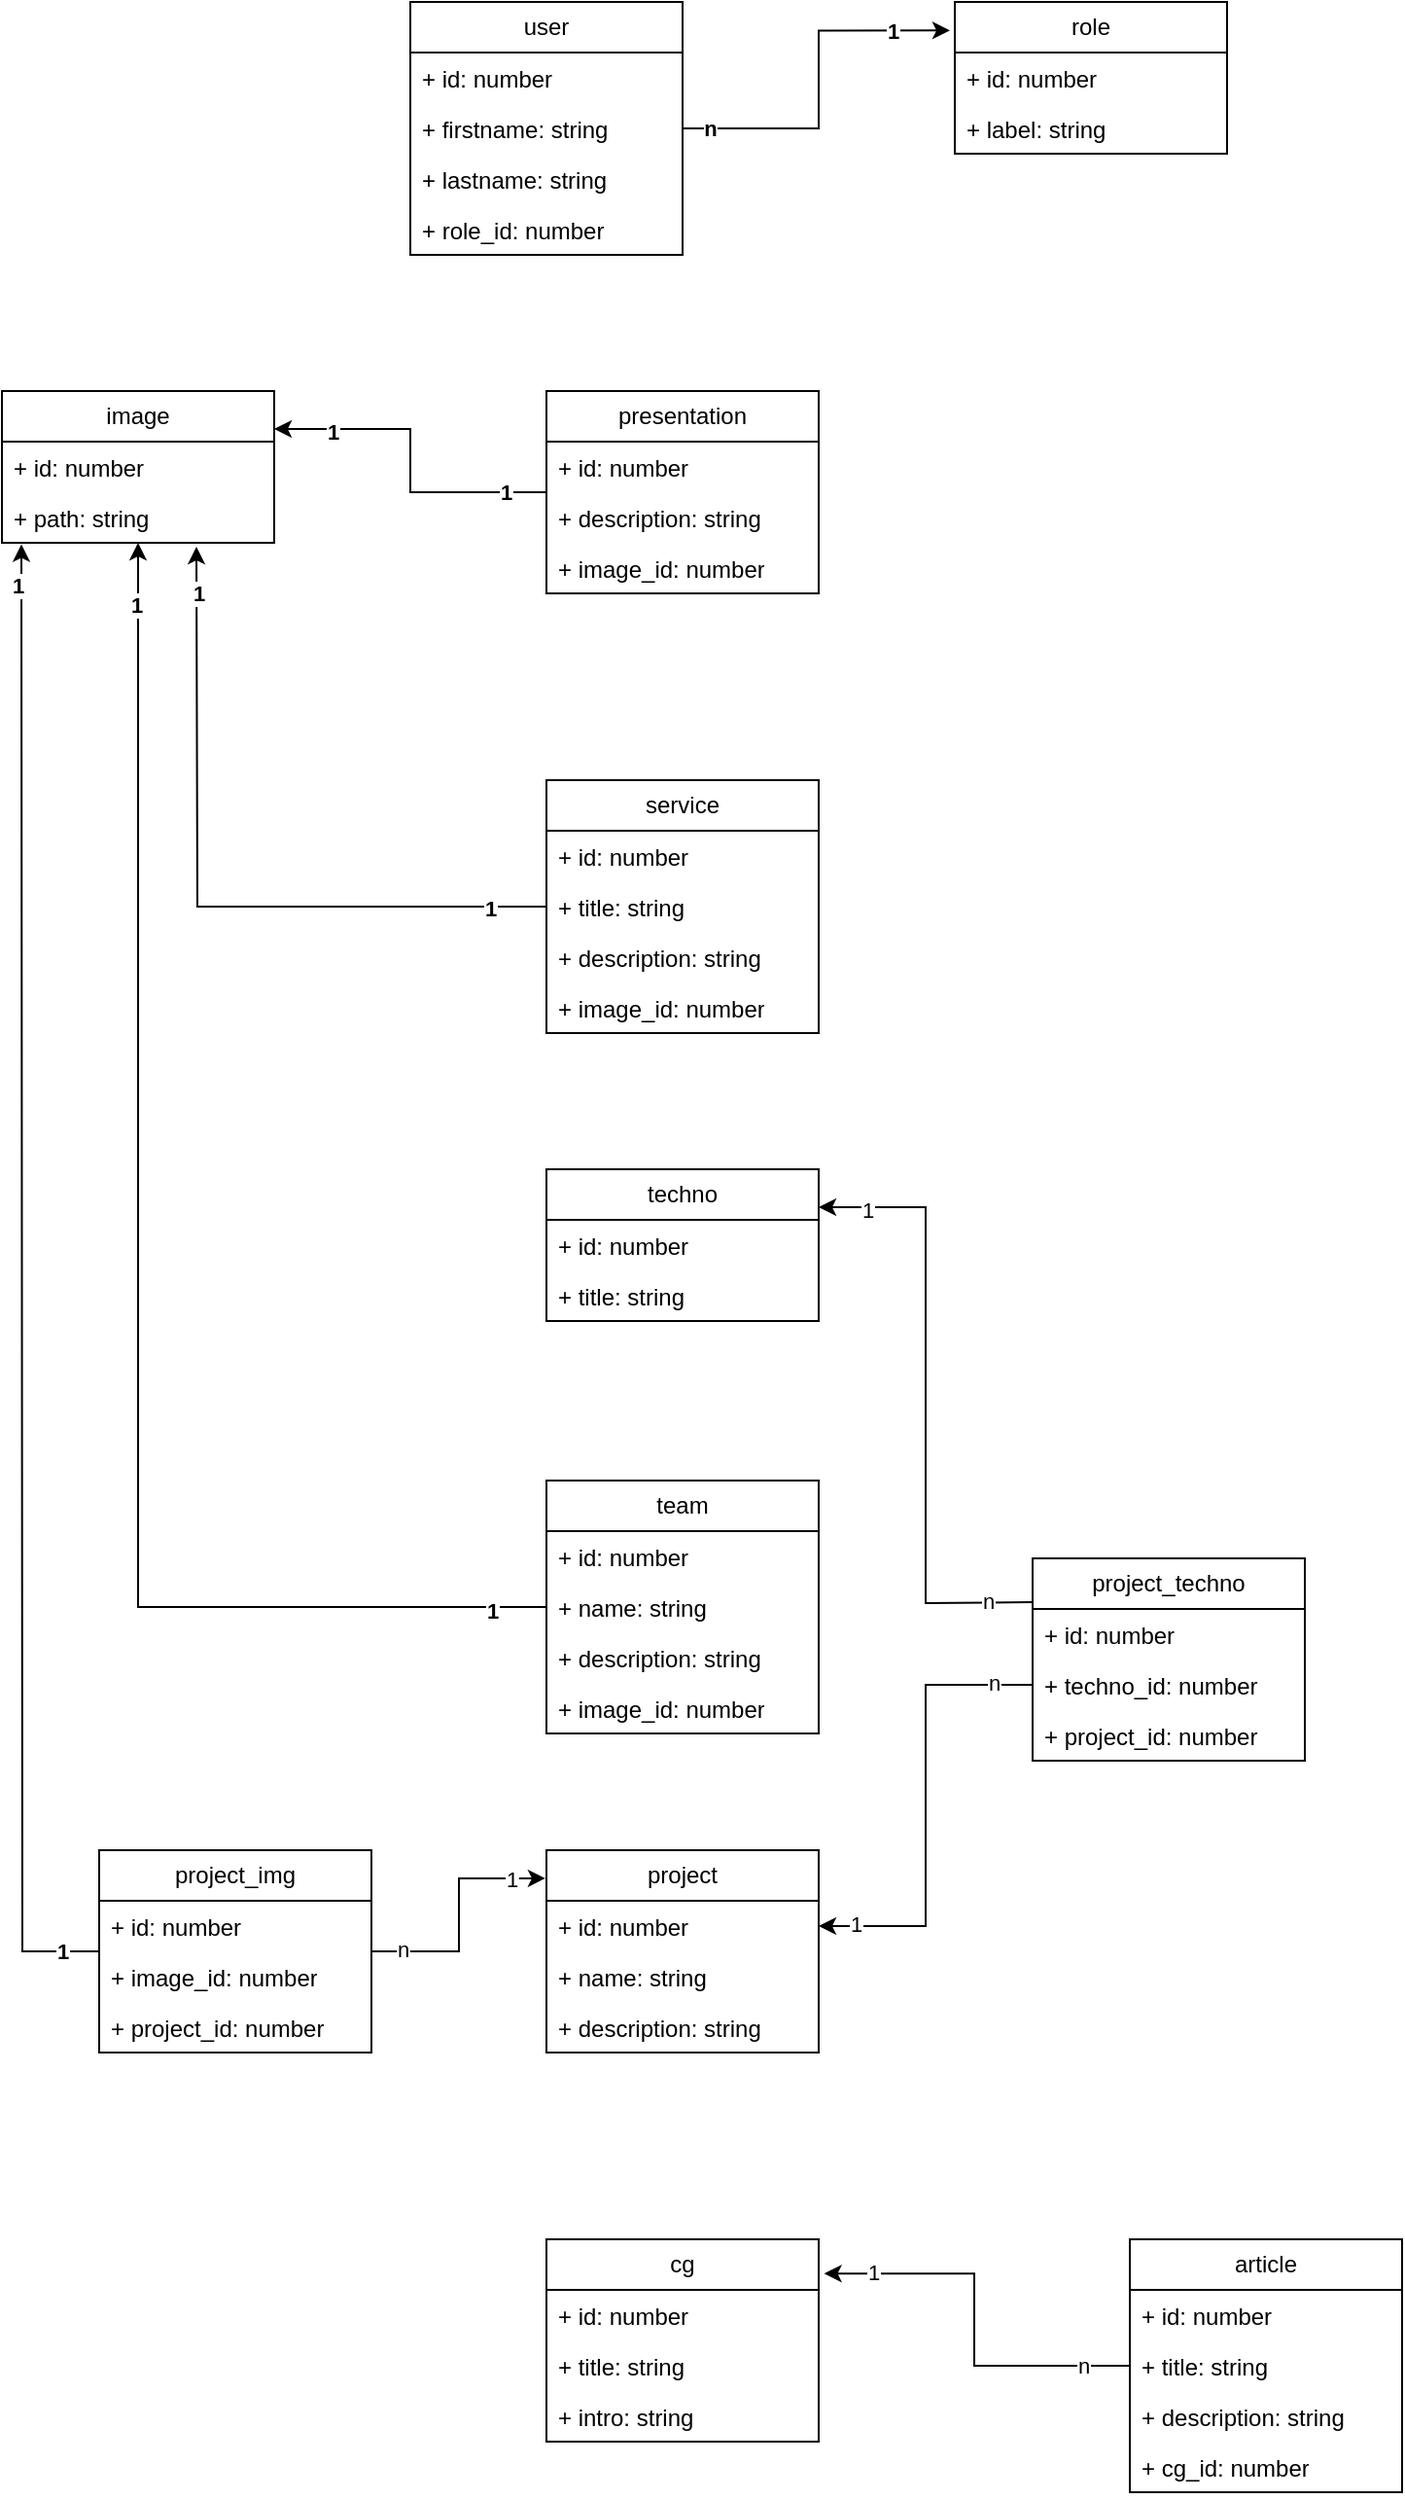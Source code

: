<mxfile version="24.7.16">
  <diagram name="Page-1" id="7S07ECWlCWGrzrBndx-p">
    <mxGraphModel dx="1656" dy="979" grid="1" gridSize="10" guides="1" tooltips="1" connect="1" arrows="1" fold="1" page="1" pageScale="1" pageWidth="827" pageHeight="1169" math="0" shadow="0">
      <root>
        <mxCell id="0" />
        <mxCell id="1" parent="0" />
        <mxCell id="TIK-cVEaMiPLoLTmqeKs-2" value="user" style="swimlane;fontStyle=0;childLayout=stackLayout;horizontal=1;startSize=26;fillColor=none;horizontalStack=0;resizeParent=1;resizeParentMax=0;resizeLast=0;collapsible=1;marginBottom=0;whiteSpace=wrap;html=1;" vertex="1" parent="1">
          <mxGeometry x="260" y="320" width="140" height="130" as="geometry" />
        </mxCell>
        <mxCell id="TIK-cVEaMiPLoLTmqeKs-3" value="+ id: number" style="text;strokeColor=none;fillColor=none;align=left;verticalAlign=top;spacingLeft=4;spacingRight=4;overflow=hidden;rotatable=0;points=[[0,0.5],[1,0.5]];portConstraint=eastwest;whiteSpace=wrap;html=1;" vertex="1" parent="TIK-cVEaMiPLoLTmqeKs-2">
          <mxGeometry y="26" width="140" height="26" as="geometry" />
        </mxCell>
        <mxCell id="TIK-cVEaMiPLoLTmqeKs-4" value="+ firstname: string" style="text;strokeColor=none;fillColor=none;align=left;verticalAlign=top;spacingLeft=4;spacingRight=4;overflow=hidden;rotatable=0;points=[[0,0.5],[1,0.5]];portConstraint=eastwest;whiteSpace=wrap;html=1;" vertex="1" parent="TIK-cVEaMiPLoLTmqeKs-2">
          <mxGeometry y="52" width="140" height="26" as="geometry" />
        </mxCell>
        <mxCell id="TIK-cVEaMiPLoLTmqeKs-5" value="+ lastname: string" style="text;strokeColor=none;fillColor=none;align=left;verticalAlign=top;spacingLeft=4;spacingRight=4;overflow=hidden;rotatable=0;points=[[0,0.5],[1,0.5]];portConstraint=eastwest;whiteSpace=wrap;html=1;" vertex="1" parent="TIK-cVEaMiPLoLTmqeKs-2">
          <mxGeometry y="78" width="140" height="26" as="geometry" />
        </mxCell>
        <mxCell id="TIK-cVEaMiPLoLTmqeKs-7" value="+ role_id: number" style="text;strokeColor=none;fillColor=none;align=left;verticalAlign=top;spacingLeft=4;spacingRight=4;overflow=hidden;rotatable=0;points=[[0,0.5],[1,0.5]];portConstraint=eastwest;whiteSpace=wrap;html=1;" vertex="1" parent="TIK-cVEaMiPLoLTmqeKs-2">
          <mxGeometry y="104" width="140" height="26" as="geometry" />
        </mxCell>
        <mxCell id="TIK-cVEaMiPLoLTmqeKs-9" value="role" style="swimlane;fontStyle=0;childLayout=stackLayout;horizontal=1;startSize=26;fillColor=none;horizontalStack=0;resizeParent=1;resizeParentMax=0;resizeLast=0;collapsible=1;marginBottom=0;whiteSpace=wrap;html=1;" vertex="1" parent="1">
          <mxGeometry x="540" y="320" width="140" height="78" as="geometry" />
        </mxCell>
        <mxCell id="TIK-cVEaMiPLoLTmqeKs-10" value="+ id: number" style="text;strokeColor=none;fillColor=none;align=left;verticalAlign=top;spacingLeft=4;spacingRight=4;overflow=hidden;rotatable=0;points=[[0,0.5],[1,0.5]];portConstraint=eastwest;whiteSpace=wrap;html=1;" vertex="1" parent="TIK-cVEaMiPLoLTmqeKs-9">
          <mxGeometry y="26" width="140" height="26" as="geometry" />
        </mxCell>
        <mxCell id="TIK-cVEaMiPLoLTmqeKs-11" value="+ label: string" style="text;strokeColor=none;fillColor=none;align=left;verticalAlign=top;spacingLeft=4;spacingRight=4;overflow=hidden;rotatable=0;points=[[0,0.5],[1,0.5]];portConstraint=eastwest;whiteSpace=wrap;html=1;" vertex="1" parent="TIK-cVEaMiPLoLTmqeKs-9">
          <mxGeometry y="52" width="140" height="26" as="geometry" />
        </mxCell>
        <mxCell id="TIK-cVEaMiPLoLTmqeKs-13" style="edgeStyle=orthogonalEdgeStyle;rounded=0;orthogonalLoop=1;jettySize=auto;html=1;entryX=-0.018;entryY=0.188;entryDx=0;entryDy=0;entryPerimeter=0;" edge="1" parent="1" source="TIK-cVEaMiPLoLTmqeKs-4" target="TIK-cVEaMiPLoLTmqeKs-9">
          <mxGeometry relative="1" as="geometry" />
        </mxCell>
        <mxCell id="TIK-cVEaMiPLoLTmqeKs-14" value="&lt;b style=&quot;background-color: rgb(255, 255, 255);&quot;&gt;n&lt;/b&gt;" style="edgeLabel;html=1;align=center;verticalAlign=middle;resizable=0;points=[];" vertex="1" connectable="0" parent="TIK-cVEaMiPLoLTmqeKs-13">
          <mxGeometry x="-0.857" relative="1" as="geometry">
            <mxPoint as="offset" />
          </mxGeometry>
        </mxCell>
        <mxCell id="TIK-cVEaMiPLoLTmqeKs-15" value="&lt;b&gt;1&lt;/b&gt;" style="edgeLabel;html=1;align=center;verticalAlign=middle;resizable=0;points=[];" vertex="1" connectable="0" parent="TIK-cVEaMiPLoLTmqeKs-13">
          <mxGeometry x="0.685" relative="1" as="geometry">
            <mxPoint as="offset" />
          </mxGeometry>
        </mxCell>
        <mxCell id="TIK-cVEaMiPLoLTmqeKs-16" value="image" style="swimlane;fontStyle=0;childLayout=stackLayout;horizontal=1;startSize=26;fillColor=none;horizontalStack=0;resizeParent=1;resizeParentMax=0;resizeLast=0;collapsible=1;marginBottom=0;whiteSpace=wrap;html=1;" vertex="1" parent="1">
          <mxGeometry x="50" y="520" width="140" height="78" as="geometry" />
        </mxCell>
        <mxCell id="TIK-cVEaMiPLoLTmqeKs-17" value="+ id: number" style="text;strokeColor=none;fillColor=none;align=left;verticalAlign=top;spacingLeft=4;spacingRight=4;overflow=hidden;rotatable=0;points=[[0,0.5],[1,0.5]];portConstraint=eastwest;whiteSpace=wrap;html=1;" vertex="1" parent="TIK-cVEaMiPLoLTmqeKs-16">
          <mxGeometry y="26" width="140" height="26" as="geometry" />
        </mxCell>
        <mxCell id="TIK-cVEaMiPLoLTmqeKs-18" value="+ path: string" style="text;strokeColor=none;fillColor=none;align=left;verticalAlign=top;spacingLeft=4;spacingRight=4;overflow=hidden;rotatable=0;points=[[0,0.5],[1,0.5]];portConstraint=eastwest;whiteSpace=wrap;html=1;" vertex="1" parent="TIK-cVEaMiPLoLTmqeKs-16">
          <mxGeometry y="52" width="140" height="26" as="geometry" />
        </mxCell>
        <mxCell id="TIK-cVEaMiPLoLTmqeKs-29" style="edgeStyle=orthogonalEdgeStyle;rounded=0;orthogonalLoop=1;jettySize=auto;html=1;entryX=1;entryY=0.25;entryDx=0;entryDy=0;" edge="1" parent="1" source="TIK-cVEaMiPLoLTmqeKs-20" target="TIK-cVEaMiPLoLTmqeKs-16">
          <mxGeometry relative="1" as="geometry" />
        </mxCell>
        <mxCell id="TIK-cVEaMiPLoLTmqeKs-30" value="&lt;b&gt;1&lt;/b&gt;" style="edgeLabel;html=1;align=center;verticalAlign=middle;resizable=0;points=[];" vertex="1" connectable="0" parent="TIK-cVEaMiPLoLTmqeKs-29">
          <mxGeometry x="-0.753" relative="1" as="geometry">
            <mxPoint as="offset" />
          </mxGeometry>
        </mxCell>
        <mxCell id="TIK-cVEaMiPLoLTmqeKs-31" value="&lt;b&gt;1&lt;/b&gt;" style="edgeLabel;html=1;align=center;verticalAlign=middle;resizable=0;points=[];" vertex="1" connectable="0" parent="TIK-cVEaMiPLoLTmqeKs-29">
          <mxGeometry x="0.65" y="1" relative="1" as="geometry">
            <mxPoint as="offset" />
          </mxGeometry>
        </mxCell>
        <mxCell id="TIK-cVEaMiPLoLTmqeKs-20" value="presentation" style="swimlane;fontStyle=0;childLayout=stackLayout;horizontal=1;startSize=26;fillColor=none;horizontalStack=0;resizeParent=1;resizeParentMax=0;resizeLast=0;collapsible=1;marginBottom=0;whiteSpace=wrap;html=1;" vertex="1" parent="1">
          <mxGeometry x="330" y="520" width="140" height="104" as="geometry" />
        </mxCell>
        <mxCell id="TIK-cVEaMiPLoLTmqeKs-21" value="+ id: number" style="text;strokeColor=none;fillColor=none;align=left;verticalAlign=top;spacingLeft=4;spacingRight=4;overflow=hidden;rotatable=0;points=[[0,0.5],[1,0.5]];portConstraint=eastwest;whiteSpace=wrap;html=1;" vertex="1" parent="TIK-cVEaMiPLoLTmqeKs-20">
          <mxGeometry y="26" width="140" height="26" as="geometry" />
        </mxCell>
        <mxCell id="TIK-cVEaMiPLoLTmqeKs-22" value="+ description: string" style="text;strokeColor=none;fillColor=none;align=left;verticalAlign=top;spacingLeft=4;spacingRight=4;overflow=hidden;rotatable=0;points=[[0,0.5],[1,0.5]];portConstraint=eastwest;whiteSpace=wrap;html=1;" vertex="1" parent="TIK-cVEaMiPLoLTmqeKs-20">
          <mxGeometry y="52" width="140" height="26" as="geometry" />
        </mxCell>
        <mxCell id="TIK-cVEaMiPLoLTmqeKs-23" value="+ image_id: number" style="text;strokeColor=none;fillColor=none;align=left;verticalAlign=top;spacingLeft=4;spacingRight=4;overflow=hidden;rotatable=0;points=[[0,0.5],[1,0.5]];portConstraint=eastwest;whiteSpace=wrap;html=1;" vertex="1" parent="TIK-cVEaMiPLoLTmqeKs-20">
          <mxGeometry y="78" width="140" height="26" as="geometry" />
        </mxCell>
        <mxCell id="TIK-cVEaMiPLoLTmqeKs-32" style="edgeStyle=orthogonalEdgeStyle;rounded=0;orthogonalLoop=1;jettySize=auto;html=1;" edge="1" parent="1" source="TIK-cVEaMiPLoLTmqeKs-24">
          <mxGeometry relative="1" as="geometry">
            <mxPoint x="150" y="600" as="targetPoint" />
          </mxGeometry>
        </mxCell>
        <mxCell id="TIK-cVEaMiPLoLTmqeKs-33" value="&lt;b&gt;1&lt;/b&gt;" style="edgeLabel;html=1;align=center;verticalAlign=middle;resizable=0;points=[];" vertex="1" connectable="0" parent="TIK-cVEaMiPLoLTmqeKs-32">
          <mxGeometry x="0.867" y="-1" relative="1" as="geometry">
            <mxPoint as="offset" />
          </mxGeometry>
        </mxCell>
        <mxCell id="TIK-cVEaMiPLoLTmqeKs-34" value="&lt;b&gt;1&lt;/b&gt;" style="edgeLabel;html=1;align=center;verticalAlign=middle;resizable=0;points=[];" vertex="1" connectable="0" parent="TIK-cVEaMiPLoLTmqeKs-32">
          <mxGeometry x="-0.84" y="1" relative="1" as="geometry">
            <mxPoint as="offset" />
          </mxGeometry>
        </mxCell>
        <mxCell id="TIK-cVEaMiPLoLTmqeKs-24" value="service" style="swimlane;fontStyle=0;childLayout=stackLayout;horizontal=1;startSize=26;fillColor=none;horizontalStack=0;resizeParent=1;resizeParentMax=0;resizeLast=0;collapsible=1;marginBottom=0;whiteSpace=wrap;html=1;" vertex="1" parent="1">
          <mxGeometry x="330" y="720" width="140" height="130" as="geometry" />
        </mxCell>
        <mxCell id="TIK-cVEaMiPLoLTmqeKs-25" value="+ id: number" style="text;strokeColor=none;fillColor=none;align=left;verticalAlign=top;spacingLeft=4;spacingRight=4;overflow=hidden;rotatable=0;points=[[0,0.5],[1,0.5]];portConstraint=eastwest;whiteSpace=wrap;html=1;" vertex="1" parent="TIK-cVEaMiPLoLTmqeKs-24">
          <mxGeometry y="26" width="140" height="26" as="geometry" />
        </mxCell>
        <mxCell id="TIK-cVEaMiPLoLTmqeKs-26" value="+ title: string" style="text;strokeColor=none;fillColor=none;align=left;verticalAlign=top;spacingLeft=4;spacingRight=4;overflow=hidden;rotatable=0;points=[[0,0.5],[1,0.5]];portConstraint=eastwest;whiteSpace=wrap;html=1;" vertex="1" parent="TIK-cVEaMiPLoLTmqeKs-24">
          <mxGeometry y="52" width="140" height="26" as="geometry" />
        </mxCell>
        <mxCell id="TIK-cVEaMiPLoLTmqeKs-27" value="+ description: string" style="text;strokeColor=none;fillColor=none;align=left;verticalAlign=top;spacingLeft=4;spacingRight=4;overflow=hidden;rotatable=0;points=[[0,0.5],[1,0.5]];portConstraint=eastwest;whiteSpace=wrap;html=1;" vertex="1" parent="TIK-cVEaMiPLoLTmqeKs-24">
          <mxGeometry y="78" width="140" height="26" as="geometry" />
        </mxCell>
        <mxCell id="TIK-cVEaMiPLoLTmqeKs-28" value="+ image_id: number" style="text;strokeColor=none;fillColor=none;align=left;verticalAlign=top;spacingLeft=4;spacingRight=4;overflow=hidden;rotatable=0;points=[[0,0.5],[1,0.5]];portConstraint=eastwest;whiteSpace=wrap;html=1;" vertex="1" parent="TIK-cVEaMiPLoLTmqeKs-24">
          <mxGeometry y="104" width="140" height="26" as="geometry" />
        </mxCell>
        <mxCell id="TIK-cVEaMiPLoLTmqeKs-35" value="techno" style="swimlane;fontStyle=0;childLayout=stackLayout;horizontal=1;startSize=26;fillColor=none;horizontalStack=0;resizeParent=1;resizeParentMax=0;resizeLast=0;collapsible=1;marginBottom=0;whiteSpace=wrap;html=1;" vertex="1" parent="1">
          <mxGeometry x="330" y="920" width="140" height="78" as="geometry" />
        </mxCell>
        <mxCell id="TIK-cVEaMiPLoLTmqeKs-36" value="+ id: number" style="text;strokeColor=none;fillColor=none;align=left;verticalAlign=top;spacingLeft=4;spacingRight=4;overflow=hidden;rotatable=0;points=[[0,0.5],[1,0.5]];portConstraint=eastwest;whiteSpace=wrap;html=1;" vertex="1" parent="TIK-cVEaMiPLoLTmqeKs-35">
          <mxGeometry y="26" width="140" height="26" as="geometry" />
        </mxCell>
        <mxCell id="TIK-cVEaMiPLoLTmqeKs-37" value="+ title: string" style="text;strokeColor=none;fillColor=none;align=left;verticalAlign=top;spacingLeft=4;spacingRight=4;overflow=hidden;rotatable=0;points=[[0,0.5],[1,0.5]];portConstraint=eastwest;whiteSpace=wrap;html=1;" vertex="1" parent="TIK-cVEaMiPLoLTmqeKs-35">
          <mxGeometry y="52" width="140" height="26" as="geometry" />
        </mxCell>
        <mxCell id="TIK-cVEaMiPLoLTmqeKs-45" style="edgeStyle=orthogonalEdgeStyle;rounded=0;orthogonalLoop=1;jettySize=auto;html=1;entryX=0.5;entryY=1;entryDx=0;entryDy=0;" edge="1" parent="1" source="TIK-cVEaMiPLoLTmqeKs-40" target="TIK-cVEaMiPLoLTmqeKs-16">
          <mxGeometry relative="1" as="geometry" />
        </mxCell>
        <mxCell id="TIK-cVEaMiPLoLTmqeKs-46" value="&lt;b&gt;1&lt;/b&gt;" style="edgeLabel;html=1;align=center;verticalAlign=middle;resizable=0;points=[];" vertex="1" connectable="0" parent="TIK-cVEaMiPLoLTmqeKs-45">
          <mxGeometry x="0.915" y="1" relative="1" as="geometry">
            <mxPoint as="offset" />
          </mxGeometry>
        </mxCell>
        <mxCell id="TIK-cVEaMiPLoLTmqeKs-47" value="&lt;b&gt;1&lt;/b&gt;" style="edgeLabel;html=1;align=center;verticalAlign=middle;resizable=0;points=[];" vertex="1" connectable="0" parent="TIK-cVEaMiPLoLTmqeKs-45">
          <mxGeometry x="-0.925" y="2" relative="1" as="geometry">
            <mxPoint as="offset" />
          </mxGeometry>
        </mxCell>
        <mxCell id="TIK-cVEaMiPLoLTmqeKs-40" value="team" style="swimlane;fontStyle=0;childLayout=stackLayout;horizontal=1;startSize=26;fillColor=none;horizontalStack=0;resizeParent=1;resizeParentMax=0;resizeLast=0;collapsible=1;marginBottom=0;whiteSpace=wrap;html=1;" vertex="1" parent="1">
          <mxGeometry x="330" y="1080" width="140" height="130" as="geometry" />
        </mxCell>
        <mxCell id="TIK-cVEaMiPLoLTmqeKs-41" value="+ id: number" style="text;strokeColor=none;fillColor=none;align=left;verticalAlign=top;spacingLeft=4;spacingRight=4;overflow=hidden;rotatable=0;points=[[0,0.5],[1,0.5]];portConstraint=eastwest;whiteSpace=wrap;html=1;" vertex="1" parent="TIK-cVEaMiPLoLTmqeKs-40">
          <mxGeometry y="26" width="140" height="26" as="geometry" />
        </mxCell>
        <mxCell id="TIK-cVEaMiPLoLTmqeKs-42" value="+ name: string" style="text;strokeColor=none;fillColor=none;align=left;verticalAlign=top;spacingLeft=4;spacingRight=4;overflow=hidden;rotatable=0;points=[[0,0.5],[1,0.5]];portConstraint=eastwest;whiteSpace=wrap;html=1;" vertex="1" parent="TIK-cVEaMiPLoLTmqeKs-40">
          <mxGeometry y="52" width="140" height="26" as="geometry" />
        </mxCell>
        <mxCell id="TIK-cVEaMiPLoLTmqeKs-43" value="+ description: string" style="text;strokeColor=none;fillColor=none;align=left;verticalAlign=top;spacingLeft=4;spacingRight=4;overflow=hidden;rotatable=0;points=[[0,0.5],[1,0.5]];portConstraint=eastwest;whiteSpace=wrap;html=1;" vertex="1" parent="TIK-cVEaMiPLoLTmqeKs-40">
          <mxGeometry y="78" width="140" height="26" as="geometry" />
        </mxCell>
        <mxCell id="TIK-cVEaMiPLoLTmqeKs-44" value="+ image_id: number" style="text;strokeColor=none;fillColor=none;align=left;verticalAlign=top;spacingLeft=4;spacingRight=4;overflow=hidden;rotatable=0;points=[[0,0.5],[1,0.5]];portConstraint=eastwest;whiteSpace=wrap;html=1;" vertex="1" parent="TIK-cVEaMiPLoLTmqeKs-40">
          <mxGeometry y="104" width="140" height="26" as="geometry" />
        </mxCell>
        <mxCell id="TIK-cVEaMiPLoLTmqeKs-48" value="project" style="swimlane;fontStyle=0;childLayout=stackLayout;horizontal=1;startSize=26;fillColor=none;horizontalStack=0;resizeParent=1;resizeParentMax=0;resizeLast=0;collapsible=1;marginBottom=0;whiteSpace=wrap;html=1;" vertex="1" parent="1">
          <mxGeometry x="330" y="1270" width="140" height="104" as="geometry" />
        </mxCell>
        <mxCell id="TIK-cVEaMiPLoLTmqeKs-49" value="+ id: number" style="text;strokeColor=none;fillColor=none;align=left;verticalAlign=top;spacingLeft=4;spacingRight=4;overflow=hidden;rotatable=0;points=[[0,0.5],[1,0.5]];portConstraint=eastwest;whiteSpace=wrap;html=1;" vertex="1" parent="TIK-cVEaMiPLoLTmqeKs-48">
          <mxGeometry y="26" width="140" height="26" as="geometry" />
        </mxCell>
        <mxCell id="TIK-cVEaMiPLoLTmqeKs-50" value="+ name: string" style="text;strokeColor=none;fillColor=none;align=left;verticalAlign=top;spacingLeft=4;spacingRight=4;overflow=hidden;rotatable=0;points=[[0,0.5],[1,0.5]];portConstraint=eastwest;whiteSpace=wrap;html=1;" vertex="1" parent="TIK-cVEaMiPLoLTmqeKs-48">
          <mxGeometry y="52" width="140" height="26" as="geometry" />
        </mxCell>
        <mxCell id="TIK-cVEaMiPLoLTmqeKs-51" value="+ description: string" style="text;strokeColor=none;fillColor=none;align=left;verticalAlign=top;spacingLeft=4;spacingRight=4;overflow=hidden;rotatable=0;points=[[0,0.5],[1,0.5]];portConstraint=eastwest;whiteSpace=wrap;html=1;" vertex="1" parent="TIK-cVEaMiPLoLTmqeKs-48">
          <mxGeometry y="78" width="140" height="26" as="geometry" />
        </mxCell>
        <mxCell id="TIK-cVEaMiPLoLTmqeKs-61" style="edgeStyle=orthogonalEdgeStyle;rounded=0;orthogonalLoop=1;jettySize=auto;html=1;" edge="1" parent="1" source="TIK-cVEaMiPLoLTmqeKs-53">
          <mxGeometry relative="1" as="geometry">
            <mxPoint x="60.0" y="598.788" as="targetPoint" />
          </mxGeometry>
        </mxCell>
        <mxCell id="TIK-cVEaMiPLoLTmqeKs-62" value="&lt;b&gt;1&lt;/b&gt;" style="edgeLabel;html=1;align=center;verticalAlign=middle;resizable=0;points=[];" vertex="1" connectable="0" parent="TIK-cVEaMiPLoLTmqeKs-61">
          <mxGeometry x="0.945" y="2" relative="1" as="geometry">
            <mxPoint as="offset" />
          </mxGeometry>
        </mxCell>
        <mxCell id="TIK-cVEaMiPLoLTmqeKs-63" value="&lt;b&gt;1&lt;/b&gt;" style="edgeLabel;html=1;align=center;verticalAlign=middle;resizable=0;points=[];" vertex="1" connectable="0" parent="TIK-cVEaMiPLoLTmqeKs-61">
          <mxGeometry x="-0.909" relative="1" as="geometry">
            <mxPoint x="15" as="offset" />
          </mxGeometry>
        </mxCell>
        <mxCell id="TIK-cVEaMiPLoLTmqeKs-53" value="project_img" style="swimlane;fontStyle=0;childLayout=stackLayout;horizontal=1;startSize=26;fillColor=none;horizontalStack=0;resizeParent=1;resizeParentMax=0;resizeLast=0;collapsible=1;marginBottom=0;whiteSpace=wrap;html=1;" vertex="1" parent="1">
          <mxGeometry x="100" y="1270" width="140" height="104" as="geometry" />
        </mxCell>
        <mxCell id="TIK-cVEaMiPLoLTmqeKs-54" value="+ id: number" style="text;strokeColor=none;fillColor=none;align=left;verticalAlign=top;spacingLeft=4;spacingRight=4;overflow=hidden;rotatable=0;points=[[0,0.5],[1,0.5]];portConstraint=eastwest;whiteSpace=wrap;html=1;" vertex="1" parent="TIK-cVEaMiPLoLTmqeKs-53">
          <mxGeometry y="26" width="140" height="26" as="geometry" />
        </mxCell>
        <mxCell id="TIK-cVEaMiPLoLTmqeKs-55" value="+ image_id: number" style="text;strokeColor=none;fillColor=none;align=left;verticalAlign=top;spacingLeft=4;spacingRight=4;overflow=hidden;rotatable=0;points=[[0,0.5],[1,0.5]];portConstraint=eastwest;whiteSpace=wrap;html=1;" vertex="1" parent="TIK-cVEaMiPLoLTmqeKs-53">
          <mxGeometry y="52" width="140" height="26" as="geometry" />
        </mxCell>
        <mxCell id="TIK-cVEaMiPLoLTmqeKs-56" value="+ project_id: number" style="text;strokeColor=none;fillColor=none;align=left;verticalAlign=top;spacingLeft=4;spacingRight=4;overflow=hidden;rotatable=0;points=[[0,0.5],[1,0.5]];portConstraint=eastwest;whiteSpace=wrap;html=1;" vertex="1" parent="TIK-cVEaMiPLoLTmqeKs-53">
          <mxGeometry y="78" width="140" height="26" as="geometry" />
        </mxCell>
        <mxCell id="TIK-cVEaMiPLoLTmqeKs-64" style="edgeStyle=orthogonalEdgeStyle;rounded=0;orthogonalLoop=1;jettySize=auto;html=1;entryX=-0.004;entryY=0.139;entryDx=0;entryDy=0;entryPerimeter=0;" edge="1" parent="1" source="TIK-cVEaMiPLoLTmqeKs-53" target="TIK-cVEaMiPLoLTmqeKs-48">
          <mxGeometry relative="1" as="geometry" />
        </mxCell>
        <mxCell id="TIK-cVEaMiPLoLTmqeKs-65" value="1" style="edgeLabel;html=1;align=center;verticalAlign=middle;resizable=0;points=[];" vertex="1" connectable="0" parent="TIK-cVEaMiPLoLTmqeKs-64">
          <mxGeometry x="0.722" relative="1" as="geometry">
            <mxPoint as="offset" />
          </mxGeometry>
        </mxCell>
        <mxCell id="TIK-cVEaMiPLoLTmqeKs-66" value="n" style="edgeLabel;html=1;align=center;verticalAlign=middle;resizable=0;points=[];" vertex="1" connectable="0" parent="TIK-cVEaMiPLoLTmqeKs-64">
          <mxGeometry x="-0.757" y="1" relative="1" as="geometry">
            <mxPoint as="offset" />
          </mxGeometry>
        </mxCell>
        <mxCell id="TIK-cVEaMiPLoLTmqeKs-74" style="edgeStyle=orthogonalEdgeStyle;rounded=0;orthogonalLoop=1;jettySize=auto;html=1;entryX=1;entryY=0.25;entryDx=0;entryDy=0;" edge="1" parent="1" target="TIK-cVEaMiPLoLTmqeKs-35">
          <mxGeometry relative="1" as="geometry">
            <mxPoint x="580" y="1142.5" as="sourcePoint" />
            <mxPoint x="470" y="910.0" as="targetPoint" />
          </mxGeometry>
        </mxCell>
        <mxCell id="TIK-cVEaMiPLoLTmqeKs-75" value="n" style="edgeLabel;html=1;align=center;verticalAlign=middle;resizable=0;points=[];" vertex="1" connectable="0" parent="TIK-cVEaMiPLoLTmqeKs-74">
          <mxGeometry x="-0.853" y="-1" relative="1" as="geometry">
            <mxPoint as="offset" />
          </mxGeometry>
        </mxCell>
        <mxCell id="TIK-cVEaMiPLoLTmqeKs-76" value="1" style="edgeLabel;html=1;align=center;verticalAlign=middle;resizable=0;points=[];" vertex="1" connectable="0" parent="TIK-cVEaMiPLoLTmqeKs-74">
          <mxGeometry x="0.843" y="1" relative="1" as="geometry">
            <mxPoint as="offset" />
          </mxGeometry>
        </mxCell>
        <mxCell id="TIK-cVEaMiPLoLTmqeKs-67" value="project_techno" style="swimlane;fontStyle=0;childLayout=stackLayout;horizontal=1;startSize=26;fillColor=none;horizontalStack=0;resizeParent=1;resizeParentMax=0;resizeLast=0;collapsible=1;marginBottom=0;whiteSpace=wrap;html=1;" vertex="1" parent="1">
          <mxGeometry x="580" y="1120" width="140" height="104" as="geometry" />
        </mxCell>
        <mxCell id="TIK-cVEaMiPLoLTmqeKs-68" value="+ id: number" style="text;strokeColor=none;fillColor=none;align=left;verticalAlign=top;spacingLeft=4;spacingRight=4;overflow=hidden;rotatable=0;points=[[0,0.5],[1,0.5]];portConstraint=eastwest;whiteSpace=wrap;html=1;" vertex="1" parent="TIK-cVEaMiPLoLTmqeKs-67">
          <mxGeometry y="26" width="140" height="26" as="geometry" />
        </mxCell>
        <mxCell id="TIK-cVEaMiPLoLTmqeKs-69" value="+ techno_id: number" style="text;strokeColor=none;fillColor=none;align=left;verticalAlign=top;spacingLeft=4;spacingRight=4;overflow=hidden;rotatable=0;points=[[0,0.5],[1,0.5]];portConstraint=eastwest;whiteSpace=wrap;html=1;" vertex="1" parent="TIK-cVEaMiPLoLTmqeKs-67">
          <mxGeometry y="52" width="140" height="26" as="geometry" />
        </mxCell>
        <mxCell id="TIK-cVEaMiPLoLTmqeKs-70" value="+ project_id: number" style="text;strokeColor=none;fillColor=none;align=left;verticalAlign=top;spacingLeft=4;spacingRight=4;overflow=hidden;rotatable=0;points=[[0,0.5],[1,0.5]];portConstraint=eastwest;whiteSpace=wrap;html=1;" vertex="1" parent="TIK-cVEaMiPLoLTmqeKs-67">
          <mxGeometry y="78" width="140" height="26" as="geometry" />
        </mxCell>
        <mxCell id="TIK-cVEaMiPLoLTmqeKs-71" style="edgeStyle=orthogonalEdgeStyle;rounded=0;orthogonalLoop=1;jettySize=auto;html=1;entryX=1;entryY=0.5;entryDx=0;entryDy=0;" edge="1" parent="1" source="TIK-cVEaMiPLoLTmqeKs-69" target="TIK-cVEaMiPLoLTmqeKs-49">
          <mxGeometry relative="1" as="geometry" />
        </mxCell>
        <mxCell id="TIK-cVEaMiPLoLTmqeKs-72" value="1" style="edgeLabel;html=1;align=center;verticalAlign=middle;resizable=0;points=[];" vertex="1" connectable="0" parent="TIK-cVEaMiPLoLTmqeKs-71">
          <mxGeometry x="0.836" y="-1" relative="1" as="geometry">
            <mxPoint as="offset" />
          </mxGeometry>
        </mxCell>
        <mxCell id="TIK-cVEaMiPLoLTmqeKs-73" value="n" style="edgeLabel;html=1;align=center;verticalAlign=middle;resizable=0;points=[];" vertex="1" connectable="0" parent="TIK-cVEaMiPLoLTmqeKs-71">
          <mxGeometry x="-0.829" y="-1" relative="1" as="geometry">
            <mxPoint as="offset" />
          </mxGeometry>
        </mxCell>
        <mxCell id="TIK-cVEaMiPLoLTmqeKs-77" value="cg" style="swimlane;fontStyle=0;childLayout=stackLayout;horizontal=1;startSize=26;fillColor=none;horizontalStack=0;resizeParent=1;resizeParentMax=0;resizeLast=0;collapsible=1;marginBottom=0;whiteSpace=wrap;html=1;" vertex="1" parent="1">
          <mxGeometry x="330" y="1470" width="140" height="104" as="geometry" />
        </mxCell>
        <mxCell id="TIK-cVEaMiPLoLTmqeKs-78" value="+ id: number" style="text;strokeColor=none;fillColor=none;align=left;verticalAlign=top;spacingLeft=4;spacingRight=4;overflow=hidden;rotatable=0;points=[[0,0.5],[1,0.5]];portConstraint=eastwest;whiteSpace=wrap;html=1;" vertex="1" parent="TIK-cVEaMiPLoLTmqeKs-77">
          <mxGeometry y="26" width="140" height="26" as="geometry" />
        </mxCell>
        <mxCell id="TIK-cVEaMiPLoLTmqeKs-79" value="+ title: string" style="text;strokeColor=none;fillColor=none;align=left;verticalAlign=top;spacingLeft=4;spacingRight=4;overflow=hidden;rotatable=0;points=[[0,0.5],[1,0.5]];portConstraint=eastwest;whiteSpace=wrap;html=1;" vertex="1" parent="TIK-cVEaMiPLoLTmqeKs-77">
          <mxGeometry y="52" width="140" height="26" as="geometry" />
        </mxCell>
        <mxCell id="TIK-cVEaMiPLoLTmqeKs-80" value="+ intro: string" style="text;strokeColor=none;fillColor=none;align=left;verticalAlign=top;spacingLeft=4;spacingRight=4;overflow=hidden;rotatable=0;points=[[0,0.5],[1,0.5]];portConstraint=eastwest;whiteSpace=wrap;html=1;" vertex="1" parent="TIK-cVEaMiPLoLTmqeKs-77">
          <mxGeometry y="78" width="140" height="26" as="geometry" />
        </mxCell>
        <mxCell id="TIK-cVEaMiPLoLTmqeKs-81" value="article" style="swimlane;fontStyle=0;childLayout=stackLayout;horizontal=1;startSize=26;fillColor=none;horizontalStack=0;resizeParent=1;resizeParentMax=0;resizeLast=0;collapsible=1;marginBottom=0;whiteSpace=wrap;html=1;" vertex="1" parent="1">
          <mxGeometry x="630" y="1470" width="140" height="130" as="geometry" />
        </mxCell>
        <mxCell id="TIK-cVEaMiPLoLTmqeKs-82" value="+ id: number" style="text;strokeColor=none;fillColor=none;align=left;verticalAlign=top;spacingLeft=4;spacingRight=4;overflow=hidden;rotatable=0;points=[[0,0.5],[1,0.5]];portConstraint=eastwest;whiteSpace=wrap;html=1;" vertex="1" parent="TIK-cVEaMiPLoLTmqeKs-81">
          <mxGeometry y="26" width="140" height="26" as="geometry" />
        </mxCell>
        <mxCell id="TIK-cVEaMiPLoLTmqeKs-83" value="+ title: string" style="text;strokeColor=none;fillColor=none;align=left;verticalAlign=top;spacingLeft=4;spacingRight=4;overflow=hidden;rotatable=0;points=[[0,0.5],[1,0.5]];portConstraint=eastwest;whiteSpace=wrap;html=1;" vertex="1" parent="TIK-cVEaMiPLoLTmqeKs-81">
          <mxGeometry y="52" width="140" height="26" as="geometry" />
        </mxCell>
        <mxCell id="TIK-cVEaMiPLoLTmqeKs-84" value="+ description: string" style="text;strokeColor=none;fillColor=none;align=left;verticalAlign=top;spacingLeft=4;spacingRight=4;overflow=hidden;rotatable=0;points=[[0,0.5],[1,0.5]];portConstraint=eastwest;whiteSpace=wrap;html=1;" vertex="1" parent="TIK-cVEaMiPLoLTmqeKs-81">
          <mxGeometry y="78" width="140" height="26" as="geometry" />
        </mxCell>
        <mxCell id="TIK-cVEaMiPLoLTmqeKs-88" value="+ cg_id: number" style="text;strokeColor=none;fillColor=none;align=left;verticalAlign=top;spacingLeft=4;spacingRight=4;overflow=hidden;rotatable=0;points=[[0,0.5],[1,0.5]];portConstraint=eastwest;whiteSpace=wrap;html=1;" vertex="1" parent="TIK-cVEaMiPLoLTmqeKs-81">
          <mxGeometry y="104" width="140" height="26" as="geometry" />
        </mxCell>
        <mxCell id="TIK-cVEaMiPLoLTmqeKs-85" style="edgeStyle=orthogonalEdgeStyle;rounded=0;orthogonalLoop=1;jettySize=auto;html=1;entryX=1.02;entryY=0.169;entryDx=0;entryDy=0;entryPerimeter=0;" edge="1" parent="1" source="TIK-cVEaMiPLoLTmqeKs-81" target="TIK-cVEaMiPLoLTmqeKs-77">
          <mxGeometry relative="1" as="geometry" />
        </mxCell>
        <mxCell id="TIK-cVEaMiPLoLTmqeKs-86" value="1" style="edgeLabel;html=1;align=center;verticalAlign=middle;resizable=0;points=[];" vertex="1" connectable="0" parent="TIK-cVEaMiPLoLTmqeKs-85">
          <mxGeometry x="0.761" y="-1" relative="1" as="geometry">
            <mxPoint as="offset" />
          </mxGeometry>
        </mxCell>
        <mxCell id="TIK-cVEaMiPLoLTmqeKs-87" value="n" style="edgeLabel;html=1;align=center;verticalAlign=middle;resizable=0;points=[];" vertex="1" connectable="0" parent="TIK-cVEaMiPLoLTmqeKs-85">
          <mxGeometry x="-0.761" relative="1" as="geometry">
            <mxPoint as="offset" />
          </mxGeometry>
        </mxCell>
      </root>
    </mxGraphModel>
  </diagram>
</mxfile>
